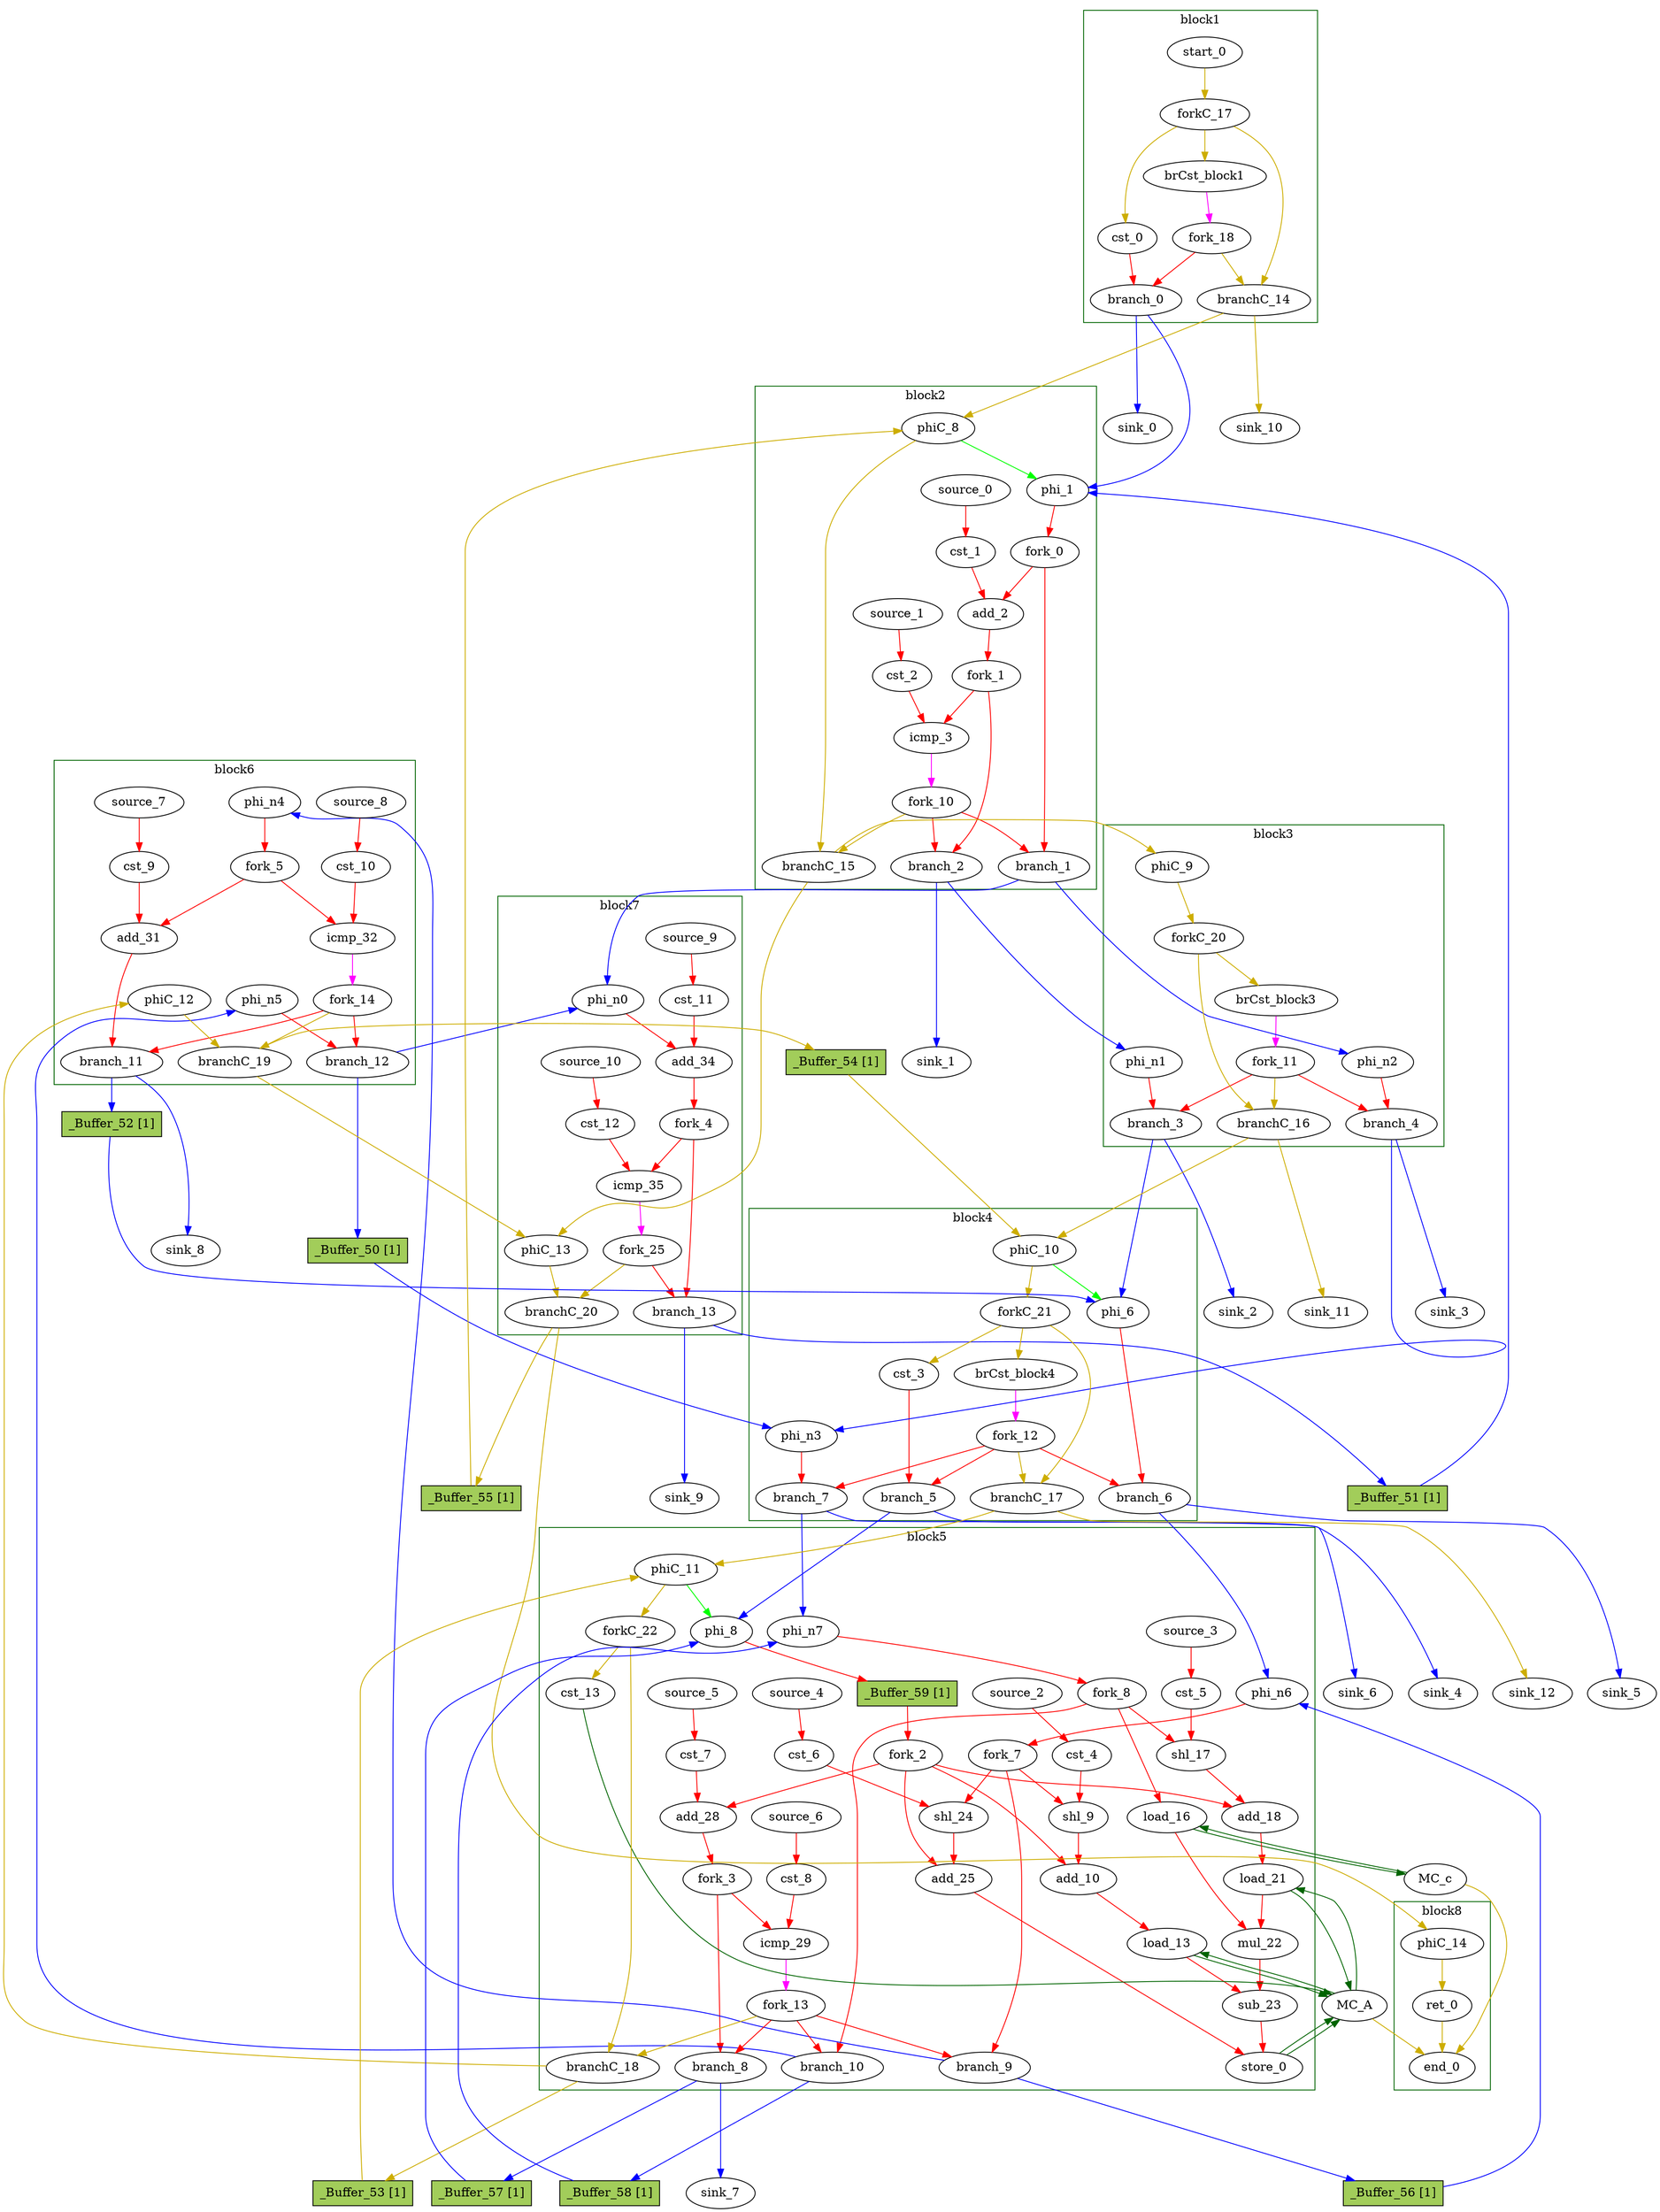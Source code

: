 Digraph G {
	splines=spline;
//DHLS version: 0.1.1" [shape = "none" pos = "20,20!"]
"_Buffer_59" [type=Buffer, in="in1:32", out="out1:32", bbID = 3, slots=1, transparent=false, label="_Buffer_59 [1]",  shape=box, style=filled, fillcolor=darkolivegreen3, height = 0.4];
		"brCst_block1" [type = "Constant", bbID= 1, in = "in1:1", out = "out1:1", value = "0x1"];
		"cst_0" [type = "Constant", bbID= 1, in = "in1:1", out = "out1:1", value = "0x00000001"];
		"phi_1" [type = "Mux", bbID= 2, in = "in1?:1 in2:5 in3:5 ", out = "out1:5", delay=1.397];
		"cst_1" [type = "Constant", bbID= 2, in = "in1:1", out = "out1:1", value = "0x00000001"];
		"add_2" [type = "Operator", bbID= 2, op = "add_op", in = "in1:6 in2:6 ", out = "out1:6 ", delay=2.287, latency=0, II=1];
		"cst_2" [type = "Constant", bbID= 2, in = "in1:5", out = "out1:5", value = "0x00000010"];
		"icmp_3" [type = "Operator", bbID= 2, op = "icmp_ult_op", in = "in1:6 in2:6 ", out = "out1:1 ", delay=1.907, latency=0, II=1];
		"brCst_block3" [type = "Constant", bbID= 3, in = "in1:1", out = "out1:1", value = "0x1"];
		"phi_6" [type = "Mux", bbID= 4, in = "in1?:1 in2:5 in3:5 ", out = "out1:5", delay=1.397];
		"brCst_block4" [type = "Constant", bbID= 4, in = "in1:1", out = "out1:1", value = "0x1"];
		"cst_3" [type = "Constant", bbID= 4, in = "in1:1", out = "out1:1", value = "0x00000001"];
		"phi_8" [type = "Mux", bbID= 5, in = "in1?:1 in2:5 in3:5 ", out = "out1:5", delay=1.397];
		"cst_4" [type = "Constant", bbID= 5, in = "in1:3", out = "out1:3", value = "0x00000004"];
		"shl_9" [type = "Operator", bbID= 5, op = "shl_op", in = "in1:9 in2:9 ", out = "out1:9 ", delay=0.000, latency=0, II=1];
		"add_10" [type = "Operator", bbID= 5, op = "add_op", in = "in1:10 in2:10 ", out = "out1:10 ", delay=2.287, latency=0, II=1];
		"load_13" [type = "Operator", bbID= 5, op = "mc_load_op", bbID= 5, portId= 0, in = "in1:32 in2:10 ", out = "out1:32 out2:10 ", delay=1.412, latency=0, II=1];
		"load_16" [type = "Operator", bbID= 5, op = "mc_load_op", bbID= 5, portId= 0, in = "in1:32 in2:5 ", out = "out1:32 out2:5 ", delay=1.412, latency=0, II=1];
		"cst_5" [type = "Constant", bbID= 5, in = "in1:3", out = "out1:3", value = "0x00000004"];
		"shl_17" [type = "Operator", bbID= 5, op = "shl_op", in = "in1:9 in2:9 ", out = "out1:9 ", delay=0.000, latency=0, II=1];
		"add_18" [type = "Operator", bbID= 5, op = "add_op", in = "in1:10 in2:10 ", out = "out1:10 ", delay=2.287, latency=0, II=1];
		"load_21" [type = "Operator", bbID= 5, op = "mc_load_op", bbID= 5, portId= 1, in = "in1:32 in2:10 ", out = "out1:32 out2:10 ", delay=1.412, latency=0, II=1];
		"mul_22" [type = "Operator", bbID= 5, op = "mul_op", in = "in1:16 in2:16 ", out = "out1:32 ", delay=0.000, latency=4, II=1];
		"sub_23" [type = "Operator", bbID= 5, op = "sub_op", in = "in1:32 in2:32 ", out = "out1:32 ", delay=2.287, latency=0, II=1];
		"cst_6" [type = "Constant", bbID= 5, in = "in1:3", out = "out1:3", value = "0x00000004"];
		"shl_24" [type = "Operator", bbID= 5, op = "shl_op", in = "in1:9 in2:9 ", out = "out1:9 ", delay=0.000, latency=0, II=1];
		"add_25" [type = "Operator", bbID= 5, op = "add_op", in = "in1:10 in2:10 ", out = "out1:10 ", delay=2.287, latency=0, II=1];
		"store_0" [type = "Operator", bbID= 5, op = "mc_store_op", bbID= 5, portId= 0, in = "in1:32 in2:10 ", out = "out1:32 out2:10 ", delay=0.672, latency=0, II=1];
		"cst_7" [type = "Constant", bbID= 5, in = "in1:1", out = "out1:1", value = "0x00000001"];
		"add_28" [type = "Operator", bbID= 5, op = "add_op", in = "in1:5 in2:5 ", out = "out1:5 ", delay=2.287, latency=0, II=1];
		"cst_8" [type = "Constant", bbID= 5, in = "in1:5", out = "out1:5", value = "0x00000010"];
		"icmp_29" [type = "Operator", bbID= 5, op = "icmp_ult_op", in = "in1:5 in2:5 ", out = "out1:1 ", delay=1.907, latency=0, II=1];
		"cst_9" [type = "Constant", bbID= 6, in = "in1:1", out = "out1:1", value = "0x00000001"];
		"add_31" [type = "Operator", bbID= 6, op = "add_op", in = "in1:5 in2:5 ", out = "out1:5 ", delay=2.287, latency=0, II=1];
		"cst_10" [type = "Constant", bbID= 6, in = "in1:4", out = "out1:4", value = "0x0000000F"];
		"icmp_32" [type = "Operator", bbID= 6, op = "icmp_slt_op", in = "in1:6 in2:6 ", out = "out1:1 ", delay=1.907, latency=0, II=1];
		"cst_11" [type = "Constant", bbID= 7, in = "in1:1", out = "out1:1", value = "0x00000001"];
		"add_34" [type = "Operator", bbID= 7, op = "add_op", in = "in1:5 in2:5 ", out = "out1:5 ", delay=2.287, latency=0, II=1];
		"cst_12" [type = "Constant", bbID= 7, in = "in1:5", out = "out1:5", value = "0x00000010"];
		"icmp_35" [type = "Operator", bbID= 7, op = "icmp_ult_op", in = "in1:5 in2:5 ", out = "out1:1 ", delay=1.907, latency=0, II=1];
		"ret_0" [type = "Operator", bbID= 8, op = "ret_op", in = "in1:0 ", out = "out1:0 ", delay=0.000, latency=0, II=1];
		"phi_n0" [type = "Merge", bbID= 7, in = "in1:5 in2:5 ", out = "out1:5", delay=1.397];
		"phi_n1" [type = "Merge", bbID= 3, in = "in1:6 ", out = "out1:6", delay=0.000];
		"phi_n2" [type = "Merge", bbID= 3, in = "in1:5 ", out = "out1:5", delay=0.000];
		"phi_n3" [type = "Merge", bbID= 4, in = "in1:5 in2:5 ", out = "out1:5", delay=1.397];
		"phi_n4" [type = "Merge", bbID= 6, in = "in1:5 ", out = "out1:5", delay=0.000];
		"phi_n5" [type = "Merge", bbID= 6, in = "in1:5 ", out = "out1:5", delay=0.000];
		"phi_n6" [type = "Merge", bbID= 5, in = "in1:5 in2:5 ", out = "out1:5", delay=1.397];
		"phi_n7" [type = "Merge", bbID= 5, in = "in1:5 in2:5 ", out = "out1:5", delay=1.397];
		"fork_0" [type = "Fork", bbID= 2, in = "in1:5", out = "out1:5 out2:5 "];
		"fork_1" [type = "Fork", bbID= 2, in = "in1:6", out = "out1:6 out2:6 "];
		"fork_2" [type = "Fork", bbID= 5, in = "in1:5", out = "out1:5 out2:5 out3:5 out4:5 "];
		"fork_3" [type = "Fork", bbID= 5, in = "in1:5", out = "out1:5 out2:5 "];
		"fork_4" [type = "Fork", bbID= 7, in = "in1:5", out = "out1:5 out2:5 "];
		"fork_5" [type = "Fork", bbID= 6, in = "in1:5", out = "out1:5 out2:5 "];
		"fork_7" [type = "Fork", bbID= 5, in = "in1:5", out = "out1:5 out2:5 out3:5 "];
		"fork_8" [type = "Fork", bbID= 5, in = "in1:5", out = "out1:5 out2:5 out3:5 "];
		"branch_0" [type = "Branch", bbID= 1,  in = "in1:1 in2?:1", out = "out1+:1 out2-:1"];
		"branch_1" [type = "Branch", bbID= 2,  in = "in1:5 in2?:1", out = "out1+:5 out2-:5"];
		"branch_2" [type = "Branch", bbID= 2,  in = "in1:6 in2?:1", out = "out1+:6 out2-:6"];
		"fork_10" [type = "Fork", bbID= 2, in = "in1:1", out = "out1:1 out2:1 out3:1 "];
		"branch_3" [type = "Branch", bbID= 3,  in = "in1:6 in2?:1", out = "out1+:6 out2-:6"];
		"branch_4" [type = "Branch", bbID= 3,  in = "in1:5 in2?:1", out = "out1+:5 out2-:5"];
		"fork_11" [type = "Fork", bbID= 3, in = "in1:1", out = "out1:1 out2:1 out3:1 "];
		"branch_5" [type = "Branch", bbID= 4,  in = "in1:1 in2?:1", out = "out1+:1 out2-:1"];
		"branch_6" [type = "Branch", bbID= 4,  in = "in1:5 in2?:1", out = "out1+:5 out2-:5"];
		"branch_7" [type = "Branch", bbID= 4,  in = "in1:5 in2?:1", out = "out1+:5 out2-:5"];
		"fork_12" [type = "Fork", bbID= 4, in = "in1:1", out = "out1:1 out2:1 out3:1 out4:1 "];
		"branch_8" [type = "Branch", bbID= 5,  in = "in1:5 in2?:1", out = "out1+:5 out2-:5"];
		"branch_9" [type = "Branch", bbID= 5,  in = "in1:5 in2?:1", out = "out1+:5 out2-:5"];
		"branch_10" [type = "Branch", bbID= 5,  in = "in1:5 in2?:1", out = "out1+:5 out2-:5"];
		"fork_13" [type = "Fork", bbID= 5, in = "in1:1", out = "out1:1 out2:1 out3:1 out4:1 "];
		"branch_11" [type = "Branch", bbID= 6,  in = "in1:5 in2?:1", out = "out1+:5 out2-:5"];
		"branch_12" [type = "Branch", bbID= 6,  in = "in1:5 in2?:1", out = "out1+:5 out2-:5"];
		"fork_14" [type = "Fork", bbID= 6, in = "in1:1", out = "out1:1 out2:1 out3:1 "];
		"branch_13" [type = "Branch", bbID= 7,  in = "in1:5 in2?:1", out = "out1+:5 out2-:5"];
		"MC_A" [type = "MC", bbID= 0, in = "in1:32*c0 in2:10*l0a in3:10*l1a in4:10*s0a in5:32*s0d ", out = "out1:32*l0d out2:32*l1d out3:0*e ", memory = "A", bbcount = 1, ldcount = 2, stcount = 1];
		"MC_c" [type = "MC", bbID= 0, in = "in1:5*l0a ", out = "out1:32*l0d out2:0*e ", memory = "c", bbcount = 0, ldcount = 1, stcount = 0];
		"cst_13" [type = "Constant", bbID= 5, in = "in1:1", out = "out1:1", value = "0x00000001"];
		"end_0" [type = "Exit", bbID= 0, in = "in1:0*e in2:0*e in3:0 ", out = "out1:0"];
		"start_0" [type = "Entry", control= "true", bbID= 1, in = "in1:0", out = "out1:0"];
		"forkC_17" [type = "Fork", bbID= 1, in = "in1:0", out = "out1:0 out2:0 out3:0 "];
		"branchC_14" [type = "Branch", bbID= 1,  in = "in1:0 in2?:1", out = "out1+:0 out2-:0"];
		"fork_18" [type = "Fork", bbID= 1, in = "in1:1", out = "out1:1 out2:1 "];
		"phiC_8" [type = "CntrlMerge", bbID= 2, in = "in1:0 in2:0 ", out = "out1:0 out2?:1", delay=1.412];
		"branchC_15" [type = "Branch", bbID= 2,  in = "in1:0 in2?:1", out = "out1+:0 out2-:0"];
		"phiC_9" [type = "Merge", bbID= 3, in = "in1:0 ", out = "out1:0", delay=1.412];
		"forkC_20" [type = "Fork", bbID= 3, in = "in1:0", out = "out1:0 out2:0 "];
		"branchC_16" [type = "Branch", bbID= 3,  in = "in1:0 in2?:1", out = "out1+:0 out2-:0"];
		"phiC_10" [type = "CntrlMerge", bbID= 4, in = "in1:0 in2:0 ", out = "out1:0 out2?:1", delay=1.412];
		"forkC_21" [type = "Fork", bbID= 4, in = "in1:0", out = "out1:0 out2:0 out3:0 "];
		"branchC_17" [type = "Branch", bbID= 4,  in = "in1:0 in2?:1", out = "out1+:0 out2-:0"];
		"phiC_11" [type = "CntrlMerge", bbID= 5, in = "in1:0 in2:0 ", out = "out1:0 out2?:1", delay=1.412];
		"forkC_22" [type = "Fork", bbID= 5, in = "in1:0", out = "out1:0 out2:0 "];
		"branchC_18" [type = "Branch", bbID= 5,  in = "in1:0 in2?:1", out = "out1+:0 out2-:0"];
		"phiC_12" [type = "Merge", bbID= 6, in = "in1:0 ", out = "out1:0", delay=1.412];
		"branchC_19" [type = "Branch", bbID= 6,  in = "in1:0 in2?:1", out = "out1+:0 out2-:0"];
		"phiC_13" [type = "Merge", bbID= 7, in = "in1:0 in2:0 ", out = "out1:0", delay=1.412];
		"branchC_20" [type = "Branch", bbID= 7,  in = "in1:0 in2?:1", out = "out1+:0 out2-:0"];
		"fork_25" [type = "Fork", bbID= 7, in = "in1:1", out = "out1:1 out2:1 "];
		"phiC_14" [type = "Merge", bbID= 8, in = "in1:0 ", out = "out1:0", delay=1.412];
		"sink_0" [type = "Sink", bbID= 0, in = "in1:1"];
		"sink_1" [type = "Sink", bbID= 0, in = "in1:6"];
		"sink_2" [type = "Sink", bbID= 0, in = "in1:6"];
		"sink_3" [type = "Sink", bbID= 0, in = "in1:5"];
		"sink_4" [type = "Sink", bbID= 0, in = "in1:1"];
		"sink_5" [type = "Sink", bbID= 0, in = "in1:5"];
		"sink_6" [type = "Sink", bbID= 0, in = "in1:5"];
		"sink_7" [type = "Sink", bbID= 0, in = "in1:5"];
		"sink_8" [type = "Sink", bbID= 0, in = "in1:5"];
		"sink_9" [type = "Sink", bbID= 0, in = "in1:5"];
		"sink_10" [type = "Sink", bbID= 0, in = "in1:0"];
		"sink_11" [type = "Sink", bbID= 0, in = "in1:0"];
		"sink_12" [type = "Sink", bbID= 0, in = "in1:0"];
		"source_0" [type = "Source", bbID= 2, out = "out1:1"];
		"source_1" [type = "Source", bbID= 2, out = "out1:5"];
		"source_2" [type = "Source", bbID= 5, out = "out1:3"];
		"source_3" [type = "Source", bbID= 5, out = "out1:3"];
		"source_4" [type = "Source", bbID= 5, out = "out1:3"];
		"source_5" [type = "Source", bbID= 5, out = "out1:1"];
		"source_6" [type = "Source", bbID= 5, out = "out1:5"];
		"source_7" [type = "Source", bbID= 6, out = "out1:1"];
		"source_8" [type = "Source", bbID= 6, out = "out1:4"];
		"source_9" [type = "Source", bbID= 7, out = "out1:1"];
		"source_10" [type = "Source", bbID= 7, out = "out1:5"];
	"_Buffer_50" [type=Buffer, in="in1:7", out="out1:7", bbID = 3, slots=1, transparent=false, label="_Buffer_50 [1]",  shape=box, style=filled, fillcolor=darkolivegreen3, height = 0.4];
	"_Buffer_51" [type=Buffer, in="in1:7", out="out1:7", bbID = 3, slots=1, transparent=false, label="_Buffer_51 [1]",  shape=box, style=filled, fillcolor=darkolivegreen3, height = 0.4];
	"_Buffer_52" [type=Buffer, in="in1:7", out="out1:7", bbID = 3, slots=1, transparent=false, label="_Buffer_52 [1]",  shape=box, style=filled, fillcolor=darkolivegreen3, height = 0.4];
	"_Buffer_53" [type=Buffer, in="in1:1", out="out1:1", bbID = 3, slots=1, transparent=false, label="_Buffer_53 [1]",  shape=box, style=filled, fillcolor=darkolivegreen3, height = 0.4];
	"_Buffer_54" [type=Buffer, in="in1:1", out="out1:1", bbID = 3, slots=1, transparent=false, label="_Buffer_54 [1]",  shape=box, style=filled, fillcolor=darkolivegreen3, height = 0.4];
	"_Buffer_55" [type=Buffer, in="in1:1", out="out1:1", bbID = 3, slots=1, transparent=false, label="_Buffer_55 [1]",  shape=box, style=filled, fillcolor=darkolivegreen3, height = 0.4];
	"_Buffer_56" [type=Buffer, in="in1:7", out="out1:7", bbID = 3, slots=1, transparent=false, label="_Buffer_56 [1]",  shape=box, style=filled, fillcolor=darkolivegreen3, height = 0.4];
	"_Buffer_57" [type=Buffer, in="in1:7", out="out1:7", bbID = 3, slots=1, transparent=false, label="_Buffer_57 [1]",  shape=box, style=filled, fillcolor=darkolivegreen3, height = 0.4];
	"_Buffer_58" [type=Buffer, in="in1:7", out="out1:7", bbID = 3, slots=1, transparent=false, label="_Buffer_58 [1]",  shape=box, style=filled, fillcolor=darkolivegreen3, height = 0.4];
	subgraph cluster_0 {
	color = "darkgreen";
		label = "block1";
		"brCst_block1" -> "fork_18" [color = "magenta", from = "out1", to = "in1"];
		"cst_0" -> "branch_0" [color = "red", from = "out1", to = "in1"];
		"start_0" -> "forkC_17" [color = "gold3", from = "out1", to = "in1"];
		"forkC_17" -> "cst_0" [color = "gold3", from = "out1", to = "in1"];
		"forkC_17" -> "branchC_14" [color = "gold3", from = "out2", to = "in1"];
		"forkC_17" -> "brCst_block1" [color = "gold3", from = "out3", to = "in1"];
		"fork_18" -> "branch_0" [color = "red", from = "out1", to = "in2"];
		"fork_18" -> "branchC_14" [color = "gold3", from = "out2", to = "in2"];
	}
		"branch_0" -> "phi_1" [color = "blue", minlen = 3, from = "out1", to = "in2"];
		"branch_0" -> "sink_0" [color = "blue", minlen = 3, from = "out2", to = "in1"];
		"branchC_14" -> "phiC_8" [color = "gold3", minlen = 3, from = "out1", to = "in1"];
		"branchC_14" -> "sink_10" [color = "gold3", minlen = 3, from = "out2", to = "in1"];
	subgraph cluster_1 {
	color = "darkgreen";
		label = "block2";
		"phi_1" -> "fork_0" [color = "red", from = "out1", to = "in1"];
		"cst_1" -> "add_2" [color = "red", from = "out1", to = "in2"];
		"add_2" -> "fork_1" [color = "red", from = "out1", to = "in1"];
		"cst_2" -> "icmp_3" [color = "red", from = "out1", to = "in2"];
		"icmp_3" -> "fork_10" [color = "magenta", from = "out1", to = "in1"];
		"fork_0" -> "add_2" [color = "red", from = "out1", to = "in1"];
		"fork_0" -> "branch_1" [color = "red", from = "out2", to = "in1"];
		"fork_1" -> "icmp_3" [color = "red", from = "out1", to = "in1"];
		"fork_1" -> "branch_2" [color = "red", from = "out2", to = "in1"];
		"fork_10" -> "branch_2" [color = "red", from = "out1", to = "in2"];
		"fork_10" -> "branch_1" [color = "red", from = "out2", to = "in2"];
		"fork_10" -> "branchC_15" [color = "gold3", from = "out3", to = "in2"];
		"phiC_8" -> "phi_1" [color = "green", from = "out2", to = "in1"];
		"phiC_8" -> "branchC_15" [color = "gold3", from = "out1", to = "in1"];
		"source_0" -> "cst_1" [color = "red", from = "out1", to = "in1"];
		"source_1" -> "cst_2" [color = "red", from = "out1", to = "in1"];
	}
		"branch_1" -> "phi_n2" [color = "blue", minlen = 3, from = "out1", to = "in1"];
		"branch_1" -> "phi_n0" [color = "blue", minlen = 3, from = "out2", to = "in1"];
		"branch_2" -> "phi_n1" [color = "blue", minlen = 3, from = "out1", to = "in1"];
		"branch_2" -> "sink_1" [color = "blue", minlen = 3, from = "out2", to = "in1"];
		"branchC_15" -> "phiC_9" [color = "gold3", minlen = 3, from = "out1", to = "in1"];
		"branchC_15" -> "phiC_13" [color = "gold3", minlen = 3, from = "out2", to = "in1"];
	subgraph cluster_2 {
	color = "darkgreen";
		label = "block3";
		"brCst_block3" -> "fork_11" [color = "magenta", from = "out1", to = "in1"];
		"phi_n1" -> "branch_3" [color = "red", from = "out1", to = "in1"];
		"phi_n2" -> "branch_4" [color = "red", from = "out1", to = "in1"];
		"fork_11" -> "branch_4" [color = "red", from = "out1", to = "in2"];
		"fork_11" -> "branch_3" [color = "red", from = "out2", to = "in2"];
		"fork_11" -> "branchC_16" [color = "gold3", from = "out3", to = "in2"];
		"phiC_9" -> "forkC_20" [color = "gold3", from = "out1", to = "in1"];
		"forkC_20" -> "branchC_16" [color = "gold3", from = "out1", to = "in1"];
		"forkC_20" -> "brCst_block3" [color = "gold3", from = "out2", to = "in1"];
	}
		"branch_3" -> "phi_6" [color = "blue", minlen = 3, from = "out1", to = "in2"];
		"branch_3" -> "sink_2" [color = "blue", minlen = 3, from = "out2", to = "in1"];
		"branch_4" -> "phi_n3" [color = "blue", minlen = 3, from = "out1", to = "in1"];
		"branch_4" -> "sink_3" [color = "blue", minlen = 3, from = "out2", to = "in1"];
		"branchC_16" -> "phiC_10" [color = "gold3", minlen = 3, from = "out1", to = "in1"];
		"branchC_16" -> "sink_11" [color = "gold3", minlen = 3, from = "out2", to = "in1"];
	subgraph cluster_3 {
	color = "darkgreen";
		label = "block4";
		"phi_6" -> "branch_6" [color = "red", from = "out1", to = "in1"];
		"brCst_block4" -> "fork_12" [color = "magenta", from = "out1", to = "in1"];
		"cst_3" -> "branch_5" [color = "red", from = "out1", to = "in1"];
		"phi_n3" -> "branch_7" [color = "red", from = "out1", to = "in1"];
		"fork_12" -> "branch_7" [color = "red", from = "out1", to = "in2"];
		"fork_12" -> "branch_6" [color = "red", from = "out2", to = "in2"];
		"fork_12" -> "branch_5" [color = "red", from = "out3", to = "in2"];
		"fork_12" -> "branchC_17" [color = "gold3", from = "out4", to = "in2"];
		"phiC_10" -> "phi_6" [color = "green", from = "out2", to = "in1"];
		"phiC_10" -> "forkC_21" [color = "gold3", from = "out1", to = "in1"];
		"forkC_21" -> "cst_3" [color = "gold3", from = "out1", to = "in1"];
		"forkC_21" -> "branchC_17" [color = "gold3", from = "out2", to = "in1"];
		"forkC_21" -> "brCst_block4" [color = "gold3", from = "out3", to = "in1"];
	}
		"branch_5" -> "phi_8" [color = "blue", minlen = 3, from = "out1", to = "in2"];
		"branch_5" -> "sink_4" [color = "blue", minlen = 3, from = "out2", to = "in1"];
		"branch_6" -> "phi_n6" [color = "blue", minlen = 3, from = "out1", to = "in1"];
		"branch_6" -> "sink_5" [color = "blue", minlen = 3, from = "out2", to = "in1"];
		"branch_7" -> "phi_n7" [color = "blue", minlen = 3, from = "out1", to = "in1"];
		"branch_7" -> "sink_6" [color = "blue", minlen = 3, from = "out2", to = "in1"];
		"branchC_17" -> "phiC_11" [color = "gold3", minlen = 3, from = "out1", to = "in1"];
		"branchC_17" -> "sink_12" [color = "gold3", minlen = 3, from = "out2", to = "in1"];
	subgraph cluster_4 {
	color = "darkgreen";
		label = "block5";
		"phi_8" -> "_Buffer_59" [color = "red", from = "out1", to = "in1"];
		"_Buffer_59" -> "fork_2" [color = "red", from = "out1", to = "in1"];
		"cst_4" -> "shl_9" [color = "red", from = "out1", to = "in2"];
		"shl_9" -> "add_10" [color = "red", from = "out1", to = "in1"];
		"add_10" -> "load_13" [color = "red", from = "out1", to = "in2"];
		"load_13" -> "sub_23" [color = "red", from = "out1", to = "in1"];
		"load_16" -> "mul_22" [color = "red", from = "out1", to = "in1"];
		"cst_5" -> "shl_17" [color = "red", from = "out1", to = "in2"];
		"shl_17" -> "add_18" [color = "red", from = "out1", to = "in1"];
		"add_18" -> "load_21" [color = "red", from = "out1", to = "in2"];
		"load_21" -> "mul_22" [color = "red", from = "out1", to = "in2"];
		"mul_22" -> "sub_23" [color = "red", from = "out1", to = "in2"];
		"sub_23" -> "store_0" [color = "red", from = "out1", to = "in1"];
		"cst_6" -> "shl_24" [color = "red", from = "out1", to = "in2"];
		"shl_24" -> "add_25" [color = "red", from = "out1", to = "in1"];
		"add_25" -> "store_0" [color = "red", from = "out1", to = "in2"];
		"cst_7" -> "add_28" [color = "red", from = "out1", to = "in2"];
		"add_28" -> "fork_3" [color = "red", from = "out1", to = "in1"];
		"cst_8" -> "icmp_29" [color = "red", from = "out1", to = "in2"];
		"icmp_29" -> "fork_13" [color = "magenta", from = "out1", to = "in1"];
		"phi_n6" -> "fork_7" [color = "red", from = "out1", to = "in1"];
		"phi_n7" -> "fork_8" [color = "red", from = "out1", to = "in1"];
		"fork_2" -> "add_10" [color = "red", from = "out1", to = "in2"];
		"fork_2" -> "add_18" [color = "red", from = "out2", to = "in2"];
		"fork_2" -> "add_25" [color = "red", from = "out3", to = "in2"];
		"fork_2" -> "add_28" [color = "red", from = "out4", to = "in1"];
		"fork_3" -> "icmp_29" [color = "red", from = "out1", to = "in1"];
		"fork_3" -> "branch_8" [color = "red", from = "out2", to = "in1"];
		"fork_7" -> "shl_9" [color = "red", from = "out1", to = "in1"];
		"fork_7" -> "shl_24" [color = "red", from = "out2", to = "in1"];
		"fork_7" -> "branch_9" [color = "red", from = "out3", to = "in1"];
		"fork_8" -> "load_16" [color = "red", from = "out1", to = "in2"];
		"fork_8" -> "shl_17" [color = "red", from = "out2", to = "in1"];
		"fork_8" -> "branch_10" [color = "red", from = "out3", to = "in1"];
		"fork_13" -> "branch_10" [color = "red", from = "out1", to = "in2"];
		"fork_13" -> "branch_9" [color = "red", from = "out2", to = "in2"];
		"fork_13" -> "branch_8" [color = "red", from = "out3", to = "in2"];
		"fork_13" -> "branchC_18" [color = "gold3", from = "out4", to = "in2"];
		"phiC_11" -> "phi_8" [color = "green", from = "out2", to = "in1"];
		"phiC_11" -> "forkC_22" [color = "gold3", from = "out1", to = "in1"];
		"forkC_22" -> "cst_13" [color = "gold3", from = "out1", to = "in1"];
		"forkC_22" -> "branchC_18" [color = "gold3", from = "out2", to = "in1"];
		"source_2" -> "cst_4" [color = "red", from = "out1", to = "in1"];
		"source_3" -> "cst_5" [color = "red", from = "out1", to = "in1"];
		"source_4" -> "cst_6" [color = "red", from = "out1", to = "in1"];
		"source_5" -> "cst_7" [color = "red", from = "out1", to = "in1"];
		"source_6" -> "cst_8" [color = "red", from = "out1", to = "in1"];
	}
		"branch_8" -> "_Buffer_57" [color = "blue", minlen = 3, from = "out1", to = "in1"];
		"_Buffer_57" -> "phi_8" [color = "blue", minlen = 3, from = "out1", to = "in3"];
		"branch_8" -> "sink_7" [color = "blue", minlen = 3, from = "out2", to = "in1"];
		"branch_9" -> "_Buffer_56" [color = "blue", minlen = 3, from = "out1", to = "in1"];
		"_Buffer_56" -> "phi_n6" [color = "blue", minlen = 3, from = "out1", to = "in2"];
		"branch_9" -> "phi_n4" [color = "blue", minlen = 3, from = "out2", to = "in1"];
		"branch_10" -> "_Buffer_58" [color = "blue", minlen = 3, from = "out1", to = "in1"];
		"_Buffer_58" -> "phi_n7" [color = "blue", minlen = 3, from = "out1", to = "in2"];
		"branch_10" -> "phi_n5" [color = "blue", minlen = 3, from = "out2", to = "in1"];
		"branchC_18" -> "_Buffer_53" [color = "gold3", minlen = 3, from = "out1", to = "in1"];
		"_Buffer_53" -> "phiC_11" [color = "gold3", minlen = 3, from = "out1", to = "in2"];
		"branchC_18" -> "phiC_12" [color = "gold3", minlen = 3, from = "out2", to = "in1"];
	subgraph cluster_5 {
	color = "darkgreen";
		label = "block6";
		"cst_9" -> "add_31" [color = "red", from = "out1", to = "in2"];
		"add_31" -> "branch_11" [color = "red", from = "out1", to = "in1"];
		"cst_10" -> "icmp_32" [color = "red", from = "out1", to = "in2"];
		"icmp_32" -> "fork_14" [color = "magenta", from = "out1", to = "in1"];
		"phi_n4" -> "fork_5" [color = "red", from = "out1", to = "in1"];
		"phi_n5" -> "branch_12" [color = "red", from = "out1", to = "in1"];
		"fork_5" -> "add_31" [color = "red", from = "out1", to = "in1"];
		"fork_5" -> "icmp_32" [color = "red", from = "out2", to = "in1"];
		"fork_14" -> "branch_12" [color = "red", from = "out1", to = "in2"];
		"fork_14" -> "branch_11" [color = "red", from = "out2", to = "in2"];
		"fork_14" -> "branchC_19" [color = "gold3", from = "out3", to = "in2"];
		"phiC_12" -> "branchC_19" [color = "gold3", from = "out1", to = "in1"];
		"source_7" -> "cst_9" [color = "red", from = "out1", to = "in1"];
		"source_8" -> "cst_10" [color = "red", from = "out1", to = "in1"];
	}
		"branch_11" -> "_Buffer_52" [color = "blue", minlen = 3, from = "out1", to = "in1"];
		"_Buffer_52" -> "phi_6" [color = "blue", minlen = 3, from = "out1", to = "in3"];
		"branch_11" -> "sink_8" [color = "blue", minlen = 3, from = "out2", to = "in1"];
		"branch_12" -> "_Buffer_50" [color = "blue", minlen = 3, from = "out1", to = "in1"];
		"_Buffer_50" -> "phi_n3" [color = "blue", minlen = 3, from = "out1", to = "in2"];
		"branch_12" -> "phi_n0" [color = "blue", minlen = 3, from = "out2", to = "in2"];
		"branchC_19" -> "_Buffer_54" [color = "gold3", minlen = 3, from = "out1", to = "in1"];
		"_Buffer_54" -> "phiC_10" [color = "gold3", minlen = 3, from = "out1", to = "in2"];
		"branchC_19" -> "phiC_13" [color = "gold3", minlen = 3, from = "out2", to = "in2"];
	subgraph cluster_6 {
	color = "darkgreen";
		label = "block7";
		"cst_11" -> "add_34" [color = "red", from = "out1", to = "in2"];
		"add_34" -> "fork_4" [color = "red", from = "out1", to = "in1"];
		"cst_12" -> "icmp_35" [color = "red", from = "out1", to = "in2"];
		"icmp_35" -> "fork_25" [color = "magenta", from = "out1", to = "in1"];
		"phi_n0" -> "add_34" [color = "red", from = "out1", to = "in1"];
		"fork_4" -> "icmp_35" [color = "red", from = "out1", to = "in1"];
		"fork_4" -> "branch_13" [color = "red", from = "out2", to = "in1"];
		"phiC_13" -> "branchC_20" [color = "gold3", from = "out1", to = "in1"];
		"fork_25" -> "branch_13" [color = "red", from = "out1", to = "in2"];
		"fork_25" -> "branchC_20" [color = "gold3", from = "out2", to = "in2"];
		"source_9" -> "cst_11" [color = "red", from = "out1", to = "in1"];
		"source_10" -> "cst_12" [color = "red", from = "out1", to = "in1"];
	}
		"branch_13" -> "_Buffer_51" [color = "blue", minlen = 3, from = "out1", to = "in1"];
		"_Buffer_51" -> "phi_1" [color = "blue", minlen = 3, from = "out1", to = "in3"];
		"branch_13" -> "sink_9" [color = "blue", minlen = 3, from = "out2", to = "in1"];
		"branchC_20" -> "_Buffer_55" [color = "gold3", minlen = 3, from = "out1", to = "in1"];
		"_Buffer_55" -> "phiC_8" [color = "gold3", minlen = 3, from = "out1", to = "in2"];
		"branchC_20" -> "phiC_14" [color = "gold3", minlen = 3, from = "out2", to = "in1"];
	subgraph cluster_7 {
	color = "darkgreen";
		label = "block8";
		"ret_0" -> "end_0" [color = "gold3", from = "out1", to = "in3"];
		"phiC_14" -> "ret_0" [color = "gold3", from = "out1", to = "in1"];
	}
		"load_13" -> "MC_A" [color = "darkgreen", mem_address = "true", from = "out2", to = "in2"];
		"MC_A" -> "load_13" [color = "darkgreen", mem_address = "false", from = "out1", to = "in1"];
		"load_16" -> "MC_c" [color = "darkgreen", mem_address = "true", from = "out2", to = "in1"];
		"MC_c" -> "load_16" [color = "darkgreen", mem_address = "false", from = "out1", to = "in1"];
		"load_21" -> "MC_A" [color = "darkgreen", mem_address = "true", from = "out2", to = "in3"];
		"MC_A" -> "load_21" [color = "darkgreen", mem_address = "false", from = "out2", to = "in1"];
		"store_0" -> "MC_A" [color = "darkgreen", mem_address = "true", from = "out2", to = "in4"];
		"store_0" -> "MC_A" [color = "darkgreen", mem_address = "false", from = "out1", to = "in5"];
		"cst_13" -> "MC_A" [color = "darkgreen", from = "out1", to = "in1"];
		"MC_A" -> "end_0" [color = "gold3", from = "out3", to = "in1"];
		"MC_c" -> "end_0" [color = "gold3", from = "out2", to = "in2"];
}

